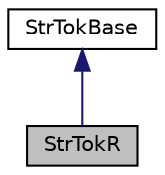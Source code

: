digraph "StrTokR"
{
  edge [fontname="Helvetica",fontsize="10",labelfontname="Helvetica",labelfontsize="10"];
  node [fontname="Helvetica",fontsize="10",shape=record];
  Node1 [label="StrTokR",height=0.2,width=0.4,color="black", fillcolor="grey75", style="filled", fontcolor="black"];
  Node2 -> Node1 [dir="back",color="midnightblue",fontsize="10",style="solid",fontname="Helvetica"];
  Node2 [label="StrTokBase",height=0.2,width=0.4,color="black", fillcolor="white", style="filled",URL="$classevo_1_1_str_tok_base.html",tooltip="Base tokenizer class – see StrTok and StrTokR. "];
}
